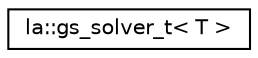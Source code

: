 digraph "Graphical Class Hierarchy"
{
 // LATEX_PDF_SIZE
  edge [fontname="Helvetica",fontsize="10",labelfontname="Helvetica",labelfontsize="10"];
  node [fontname="Helvetica",fontsize="10",shape=record];
  rankdir="LR";
  Node0 [label="la::gs_solver_t\< T \>",height=0.2,width=0.4,color="black", fillcolor="white", style="filled",URL="$structla_1_1gs__solver__t.html",tooltip=" "];
}
